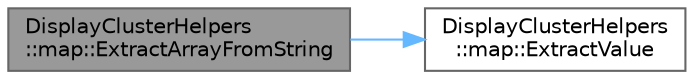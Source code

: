 digraph "DisplayClusterHelpers::map::ExtractArrayFromString"
{
 // INTERACTIVE_SVG=YES
 // LATEX_PDF_SIZE
  bgcolor="transparent";
  edge [fontname=Helvetica,fontsize=10,labelfontname=Helvetica,labelfontsize=10];
  node [fontname=Helvetica,fontsize=10,shape=box,height=0.2,width=0.4];
  rankdir="LR";
  Node1 [id="Node000001",label="DisplayClusterHelpers\l::map::ExtractArrayFromString",height=0.2,width=0.4,color="gray40", fillcolor="grey60", style="filled", fontcolor="black",tooltip=" "];
  Node1 -> Node2 [id="edge1_Node000001_Node000002",color="steelblue1",style="solid",tooltip=" "];
  Node2 [id="Node000002",label="DisplayClusterHelpers\l::map::ExtractValue",height=0.2,width=0.4,color="grey40", fillcolor="white", style="filled",URL="$df/dc6/namespaceDisplayClusterHelpers_1_1map.html#a4da668555951eee0ee5da91c3280b104",tooltip=" "];
}

